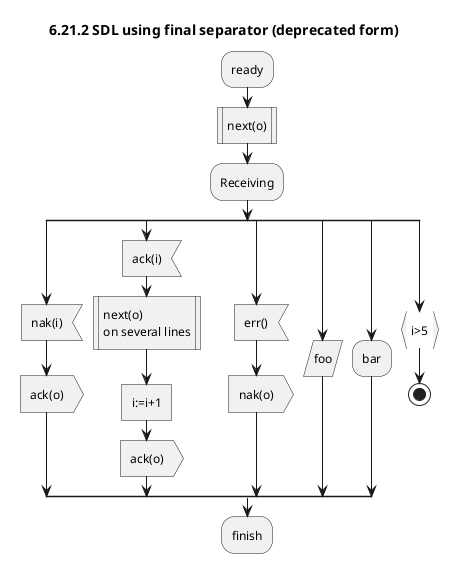 @startuml
title 6.21.2 SDL using final separator (deprecated form)

:ready;
:next(o)|
:Receiving;
split
    :nak(i)<
    :ack(o)>
split again
    :ack(i)<
    :next(o)\non several lines|
    :i:=i+1]
    :ack(o)>
split again
    :err()<
    :nak(o)>
split again
    :foo/
split again
    :bar\\
split again
    :i>5}
    stop
end split
:finish;
@enduml